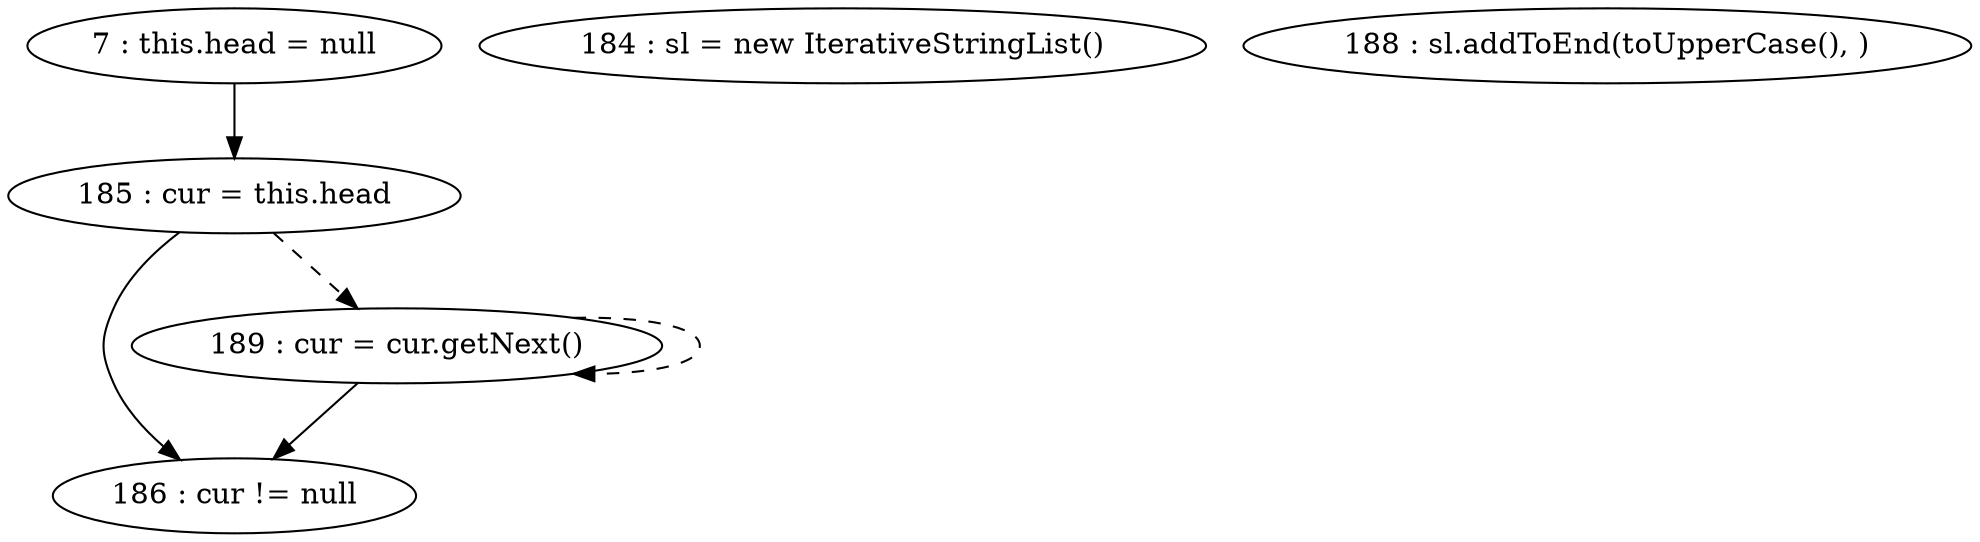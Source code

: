 digraph G {
"7 : this.head = null"
"7 : this.head = null" -> "185 : cur = this.head"
"184 : sl = new IterativeStringList()"
"185 : cur = this.head"
"185 : cur = this.head" -> "186 : cur != null"
"185 : cur = this.head" -> "189 : cur = cur.getNext()" [style=dashed]
"186 : cur != null"
"188 : sl.addToEnd(toUpperCase(), )"
"189 : cur = cur.getNext()"
"189 : cur = cur.getNext()" -> "186 : cur != null"
"189 : cur = cur.getNext()" -> "189 : cur = cur.getNext()" [style=dashed]
"186 : cur != null"
}